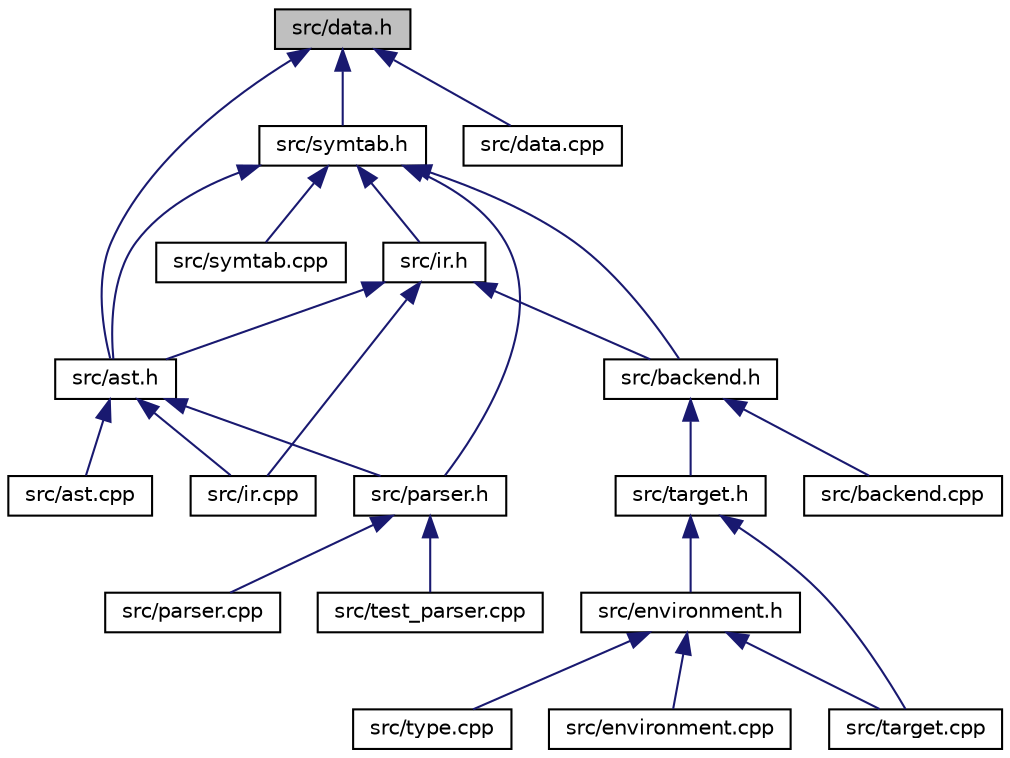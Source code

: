 digraph "src/data.h"
{
  edge [fontname="Helvetica",fontsize="10",labelfontname="Helvetica",labelfontsize="10"];
  node [fontname="Helvetica",fontsize="10",shape=record];
  Node6 [label="src/data.h",height=0.2,width=0.4,color="black", fillcolor="grey75", style="filled", fontcolor="black"];
  Node6 -> Node7 [dir="back",color="midnightblue",fontsize="10",style="solid",fontname="Helvetica"];
  Node7 [label="src/symtab.h",height=0.2,width=0.4,color="black", fillcolor="white", style="filled",URL="$symtab_8h.html"];
  Node7 -> Node8 [dir="back",color="midnightblue",fontsize="10",style="solid",fontname="Helvetica"];
  Node8 [label="src/ast.h",height=0.2,width=0.4,color="black", fillcolor="white", style="filled",URL="$ast_8h.html"];
  Node8 -> Node9 [dir="back",color="midnightblue",fontsize="10",style="solid",fontname="Helvetica"];
  Node9 [label="src/ast.cpp",height=0.2,width=0.4,color="black", fillcolor="white", style="filled",URL="$ast_8cpp.html"];
  Node8 -> Node10 [dir="back",color="midnightblue",fontsize="10",style="solid",fontname="Helvetica"];
  Node10 [label="src/ir.cpp",height=0.2,width=0.4,color="black", fillcolor="white", style="filled",URL="$ir_8cpp.html"];
  Node8 -> Node11 [dir="back",color="midnightblue",fontsize="10",style="solid",fontname="Helvetica"];
  Node11 [label="src/parser.h",height=0.2,width=0.4,color="black", fillcolor="white", style="filled",URL="$parser_8h.html"];
  Node11 -> Node12 [dir="back",color="midnightblue",fontsize="10",style="solid",fontname="Helvetica"];
  Node12 [label="src/parser.cpp",height=0.2,width=0.4,color="black", fillcolor="white", style="filled",URL="$parser_8cpp.html"];
  Node11 -> Node13 [dir="back",color="midnightblue",fontsize="10",style="solid",fontname="Helvetica"];
  Node13 [label="src/test_parser.cpp",height=0.2,width=0.4,color="black", fillcolor="white", style="filled",URL="$test__parser_8cpp.html"];
  Node7 -> Node14 [dir="back",color="midnightblue",fontsize="10",style="solid",fontname="Helvetica"];
  Node14 [label="src/ir.h",height=0.2,width=0.4,color="black", fillcolor="white", style="filled",URL="$ir_8h.html"];
  Node14 -> Node8 [dir="back",color="midnightblue",fontsize="10",style="solid",fontname="Helvetica"];
  Node14 -> Node15 [dir="back",color="midnightblue",fontsize="10",style="solid",fontname="Helvetica"];
  Node15 [label="src/backend.h",height=0.2,width=0.4,color="black", fillcolor="white", style="filled",URL="$backend_8h.html"];
  Node15 -> Node16 [dir="back",color="midnightblue",fontsize="10",style="solid",fontname="Helvetica"];
  Node16 [label="src/backend.cpp",height=0.2,width=0.4,color="black", fillcolor="white", style="filled",URL="$backend_8cpp.html"];
  Node15 -> Node17 [dir="back",color="midnightblue",fontsize="10",style="solid",fontname="Helvetica"];
  Node17 [label="src/target.h",height=0.2,width=0.4,color="black", fillcolor="white", style="filled",URL="$target_8h.html"];
  Node17 -> Node18 [dir="back",color="midnightblue",fontsize="10",style="solid",fontname="Helvetica"];
  Node18 [label="src/environment.h",height=0.2,width=0.4,color="black", fillcolor="white", style="filled",URL="$environment_8h.html"];
  Node18 -> Node19 [dir="back",color="midnightblue",fontsize="10",style="solid",fontname="Helvetica"];
  Node19 [label="src/environment.cpp",height=0.2,width=0.4,color="black", fillcolor="white", style="filled",URL="$environment_8cpp.html"];
  Node18 -> Node20 [dir="back",color="midnightblue",fontsize="10",style="solid",fontname="Helvetica"];
  Node20 [label="src/target.cpp",height=0.2,width=0.4,color="black", fillcolor="white", style="filled",URL="$target_8cpp.html"];
  Node18 -> Node21 [dir="back",color="midnightblue",fontsize="10",style="solid",fontname="Helvetica"];
  Node21 [label="src/type.cpp",height=0.2,width=0.4,color="black", fillcolor="white", style="filled",URL="$type_8cpp.html"];
  Node17 -> Node20 [dir="back",color="midnightblue",fontsize="10",style="solid",fontname="Helvetica"];
  Node14 -> Node10 [dir="back",color="midnightblue",fontsize="10",style="solid",fontname="Helvetica"];
  Node7 -> Node15 [dir="back",color="midnightblue",fontsize="10",style="solid",fontname="Helvetica"];
  Node7 -> Node11 [dir="back",color="midnightblue",fontsize="10",style="solid",fontname="Helvetica"];
  Node7 -> Node22 [dir="back",color="midnightblue",fontsize="10",style="solid",fontname="Helvetica"];
  Node22 [label="src/symtab.cpp",height=0.2,width=0.4,color="black", fillcolor="white", style="filled",URL="$symtab_8cpp.html"];
  Node6 -> Node8 [dir="back",color="midnightblue",fontsize="10",style="solid",fontname="Helvetica"];
  Node6 -> Node23 [dir="back",color="midnightblue",fontsize="10",style="solid",fontname="Helvetica"];
  Node23 [label="src/data.cpp",height=0.2,width=0.4,color="black", fillcolor="white", style="filled",URL="$data_8cpp.html"];
}
